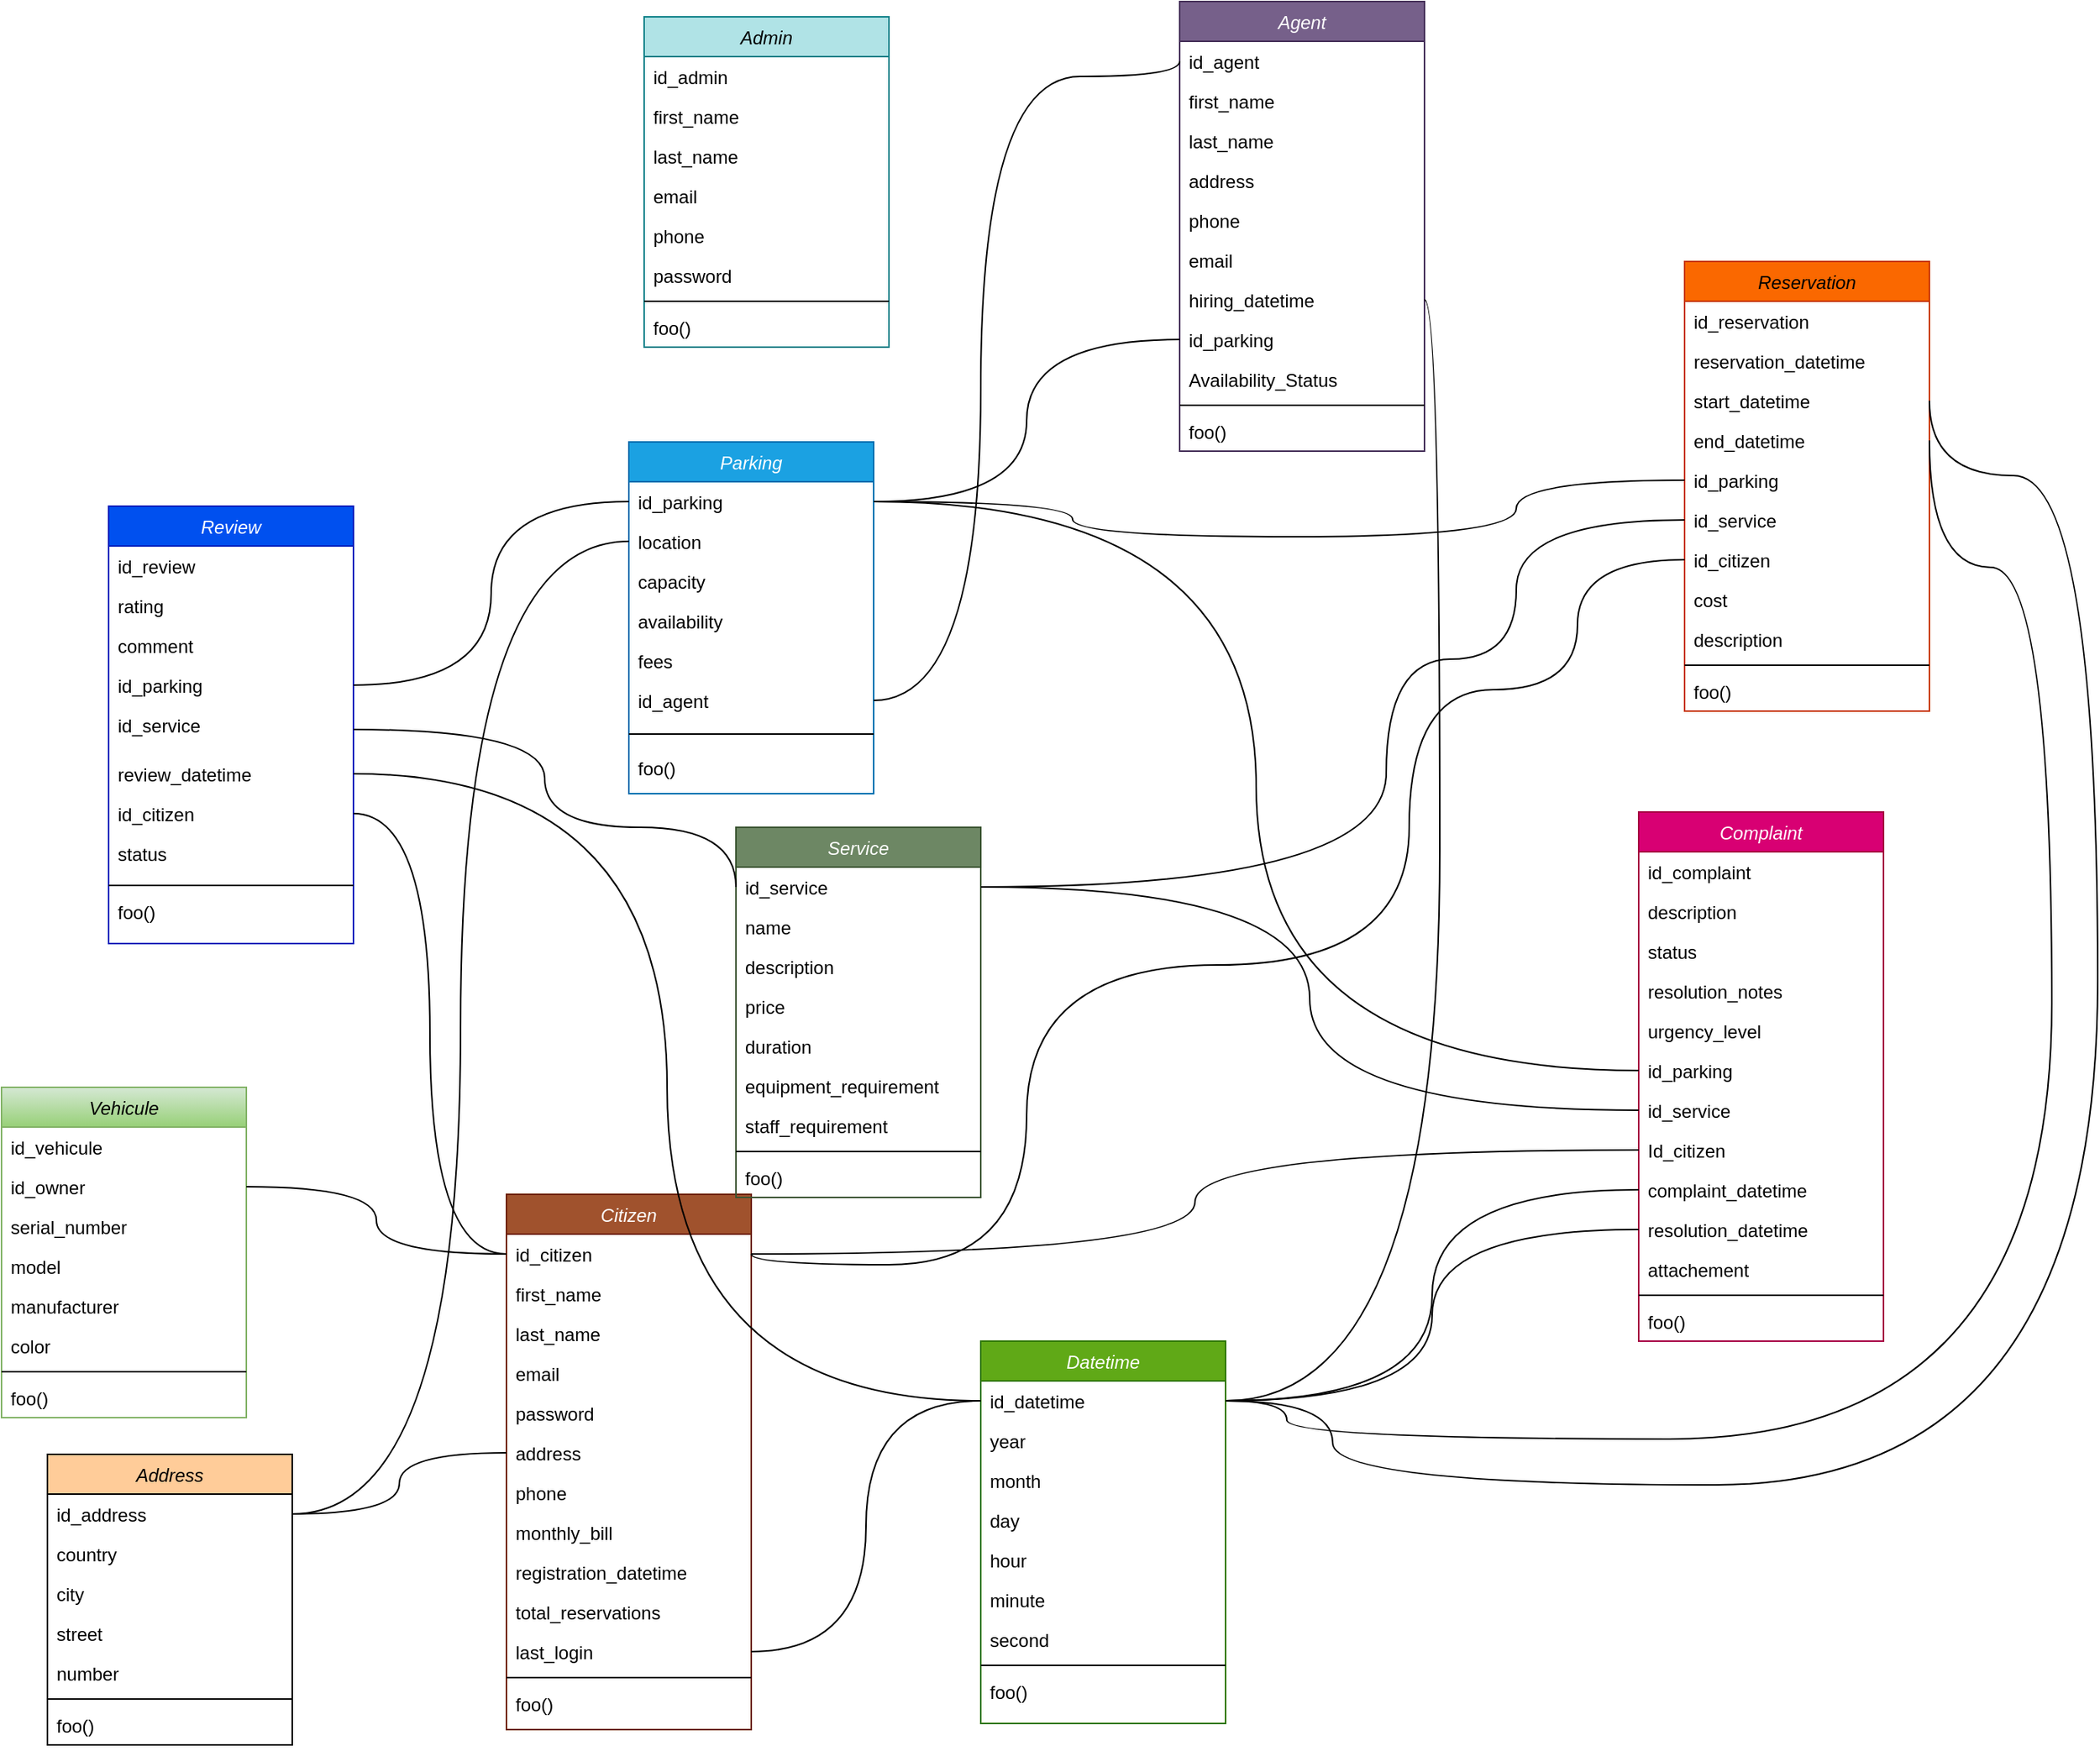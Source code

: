 <mxfile version="24.7.17">
  <diagram id="C5RBs43oDa-KdzZeNtuy" name="Page-1">
    <mxGraphModel dx="2044" dy="2125" grid="1" gridSize="10" guides="1" tooltips="1" connect="1" arrows="1" fold="1" page="1" pageScale="1" pageWidth="1169" pageHeight="1654" math="0" shadow="0">
      <root>
        <mxCell id="WIyWlLk6GJQsqaUBKTNV-0" />
        <mxCell id="WIyWlLk6GJQsqaUBKTNV-1" parent="WIyWlLk6GJQsqaUBKTNV-0" />
        <mxCell id="zkfFHV4jXpPFQw0GAbJ--0" value="Address" style="swimlane;fontStyle=2;align=center;verticalAlign=top;childLayout=stackLayout;horizontal=1;startSize=26;horizontalStack=0;resizeParent=1;resizeLast=0;collapsible=1;marginBottom=0;rounded=0;shadow=0;strokeWidth=1;fillColor=#ffcc99;strokeColor=default;" parent="WIyWlLk6GJQsqaUBKTNV-1" vertex="1">
          <mxGeometry x="-220" y="630" width="160" height="190" as="geometry">
            <mxRectangle x="230" y="140" width="160" height="26" as="alternateBounds" />
          </mxGeometry>
        </mxCell>
        <mxCell id="zkfFHV4jXpPFQw0GAbJ--1" value="id_address" style="text;align=left;verticalAlign=top;spacingLeft=4;spacingRight=4;overflow=hidden;rotatable=0;points=[[0,0.5],[1,0.5]];portConstraint=eastwest;" parent="zkfFHV4jXpPFQw0GAbJ--0" vertex="1">
          <mxGeometry y="26" width="160" height="26" as="geometry" />
        </mxCell>
        <mxCell id="zkfFHV4jXpPFQw0GAbJ--2" value="country" style="text;align=left;verticalAlign=top;spacingLeft=4;spacingRight=4;overflow=hidden;rotatable=0;points=[[0,0.5],[1,0.5]];portConstraint=eastwest;rounded=0;shadow=0;html=0;" parent="zkfFHV4jXpPFQw0GAbJ--0" vertex="1">
          <mxGeometry y="52" width="160" height="26" as="geometry" />
        </mxCell>
        <mxCell id="U60_wA64JXvEOEs5LNQf-66" value="city" style="text;align=left;verticalAlign=top;spacingLeft=4;spacingRight=4;overflow=hidden;rotatable=0;points=[[0,0.5],[1,0.5]];portConstraint=eastwest;rounded=0;shadow=0;html=0;" parent="zkfFHV4jXpPFQw0GAbJ--0" vertex="1">
          <mxGeometry y="78" width="160" height="26" as="geometry" />
        </mxCell>
        <mxCell id="U60_wA64JXvEOEs5LNQf-70" value="street" style="text;align=left;verticalAlign=top;spacingLeft=4;spacingRight=4;overflow=hidden;rotatable=0;points=[[0,0.5],[1,0.5]];portConstraint=eastwest;rounded=0;shadow=0;html=0;" parent="zkfFHV4jXpPFQw0GAbJ--0" vertex="1">
          <mxGeometry y="104" width="160" height="26" as="geometry" />
        </mxCell>
        <mxCell id="U60_wA64JXvEOEs5LNQf-68" value="number" style="text;align=left;verticalAlign=top;spacingLeft=4;spacingRight=4;overflow=hidden;rotatable=0;points=[[0,0.5],[1,0.5]];portConstraint=eastwest;rounded=0;shadow=0;html=0;" parent="zkfFHV4jXpPFQw0GAbJ--0" vertex="1">
          <mxGeometry y="130" width="160" height="26" as="geometry" />
        </mxCell>
        <mxCell id="zkfFHV4jXpPFQw0GAbJ--4" value="" style="line;html=1;strokeWidth=1;align=left;verticalAlign=middle;spacingTop=-1;spacingLeft=3;spacingRight=3;rotatable=0;labelPosition=right;points=[];portConstraint=eastwest;" parent="zkfFHV4jXpPFQw0GAbJ--0" vertex="1">
          <mxGeometry y="156" width="160" height="8" as="geometry" />
        </mxCell>
        <mxCell id="zkfFHV4jXpPFQw0GAbJ--5" value="foo()" style="text;align=left;verticalAlign=top;spacingLeft=4;spacingRight=4;overflow=hidden;rotatable=0;points=[[0,0.5],[1,0.5]];portConstraint=eastwest;" parent="zkfFHV4jXpPFQw0GAbJ--0" vertex="1">
          <mxGeometry y="164" width="160" height="26" as="geometry" />
        </mxCell>
        <mxCell id="U60_wA64JXvEOEs5LNQf-71" value="Review" style="swimlane;fontStyle=2;align=center;verticalAlign=top;childLayout=stackLayout;horizontal=1;startSize=26;horizontalStack=0;resizeParent=1;resizeLast=0;collapsible=1;marginBottom=0;rounded=0;shadow=0;strokeWidth=1;fillColor=#0050ef;strokeColor=#001DBC;fontColor=#ffffff;" parent="WIyWlLk6GJQsqaUBKTNV-1" vertex="1">
          <mxGeometry x="-180" y="10" width="160" height="286" as="geometry">
            <mxRectangle x="230" y="140" width="160" height="26" as="alternateBounds" />
          </mxGeometry>
        </mxCell>
        <mxCell id="U60_wA64JXvEOEs5LNQf-72" value="id_review" style="text;align=left;verticalAlign=top;spacingLeft=4;spacingRight=4;overflow=hidden;rotatable=0;points=[[0,0.5],[1,0.5]];portConstraint=eastwest;" parent="U60_wA64JXvEOEs5LNQf-71" vertex="1">
          <mxGeometry y="26" width="160" height="26" as="geometry" />
        </mxCell>
        <mxCell id="U60_wA64JXvEOEs5LNQf-73" value="rating" style="text;align=left;verticalAlign=top;spacingLeft=4;spacingRight=4;overflow=hidden;rotatable=0;points=[[0,0.5],[1,0.5]];portConstraint=eastwest;rounded=0;shadow=0;html=0;" parent="U60_wA64JXvEOEs5LNQf-71" vertex="1">
          <mxGeometry y="52" width="160" height="26" as="geometry" />
        </mxCell>
        <mxCell id="U60_wA64JXvEOEs5LNQf-74" value="comment" style="text;align=left;verticalAlign=top;spacingLeft=4;spacingRight=4;overflow=hidden;rotatable=0;points=[[0,0.5],[1,0.5]];portConstraint=eastwest;rounded=0;shadow=0;html=0;" parent="U60_wA64JXvEOEs5LNQf-71" vertex="1">
          <mxGeometry y="78" width="160" height="26" as="geometry" />
        </mxCell>
        <mxCell id="U60_wA64JXvEOEs5LNQf-75" value="id_parking" style="text;align=left;verticalAlign=top;spacingLeft=4;spacingRight=4;overflow=hidden;rotatable=0;points=[[0,0.5],[1,0.5]];portConstraint=eastwest;rounded=0;shadow=0;html=0;" parent="U60_wA64JXvEOEs5LNQf-71" vertex="1">
          <mxGeometry y="104" width="160" height="26" as="geometry" />
        </mxCell>
        <mxCell id="U60_wA64JXvEOEs5LNQf-79" value="id_service" style="text;align=left;verticalAlign=top;spacingLeft=4;spacingRight=4;overflow=hidden;rotatable=0;points=[[0,0.5],[1,0.5]];portConstraint=eastwest;rounded=0;shadow=0;html=0;" parent="U60_wA64JXvEOEs5LNQf-71" vertex="1">
          <mxGeometry y="130" width="160" height="32" as="geometry" />
        </mxCell>
        <mxCell id="U60_wA64JXvEOEs5LNQf-77" value="review_datetime" style="text;align=left;verticalAlign=top;spacingLeft=4;spacingRight=4;overflow=hidden;rotatable=0;points=[[0,0.5],[1,0.5]];portConstraint=eastwest;rounded=0;shadow=0;html=0;" parent="U60_wA64JXvEOEs5LNQf-71" vertex="1">
          <mxGeometry y="162" width="160" height="26" as="geometry" />
        </mxCell>
        <mxCell id="U60_wA64JXvEOEs5LNQf-76" value="id_citizen" style="text;align=left;verticalAlign=top;spacingLeft=4;spacingRight=4;overflow=hidden;rotatable=0;points=[[0,0.5],[1,0.5]];portConstraint=eastwest;rounded=0;shadow=0;html=0;" parent="U60_wA64JXvEOEs5LNQf-71" vertex="1">
          <mxGeometry y="188" width="160" height="26" as="geometry" />
        </mxCell>
        <mxCell id="U60_wA64JXvEOEs5LNQf-131" value="status" style="text;align=left;verticalAlign=top;spacingLeft=4;spacingRight=4;overflow=hidden;rotatable=0;points=[[0,0.5],[1,0.5]];portConstraint=eastwest;rounded=0;shadow=0;html=0;" parent="U60_wA64JXvEOEs5LNQf-71" vertex="1">
          <mxGeometry y="214" width="160" height="30" as="geometry" />
        </mxCell>
        <mxCell id="U60_wA64JXvEOEs5LNQf-80" value="" style="line;html=1;strokeWidth=1;align=left;verticalAlign=middle;spacingTop=-1;spacingLeft=3;spacingRight=3;rotatable=0;labelPosition=right;points=[];portConstraint=eastwest;" parent="U60_wA64JXvEOEs5LNQf-71" vertex="1">
          <mxGeometry y="244" width="160" height="8" as="geometry" />
        </mxCell>
        <mxCell id="U60_wA64JXvEOEs5LNQf-81" value="foo()" style="text;align=left;verticalAlign=top;spacingLeft=4;spacingRight=4;overflow=hidden;rotatable=0;points=[[0,0.5],[1,0.5]];portConstraint=eastwest;" parent="U60_wA64JXvEOEs5LNQf-71" vertex="1">
          <mxGeometry y="252" width="160" height="34" as="geometry" />
        </mxCell>
        <mxCell id="U60_wA64JXvEOEs5LNQf-93" value="Complaint" style="swimlane;fontStyle=2;align=center;verticalAlign=top;childLayout=stackLayout;horizontal=1;startSize=26;horizontalStack=0;resizeParent=1;resizeLast=0;collapsible=1;marginBottom=0;rounded=0;shadow=0;strokeWidth=1;fillColor=#d80073;strokeColor=#A50040;fontColor=#ffffff;" parent="WIyWlLk6GJQsqaUBKTNV-1" vertex="1">
          <mxGeometry x="820" y="210" width="160" height="346" as="geometry">
            <mxRectangle x="230" y="140" width="160" height="26" as="alternateBounds" />
          </mxGeometry>
        </mxCell>
        <mxCell id="U60_wA64JXvEOEs5LNQf-94" value="id_complaint" style="text;align=left;verticalAlign=top;spacingLeft=4;spacingRight=4;overflow=hidden;rotatable=0;points=[[0,0.5],[1,0.5]];portConstraint=eastwest;" parent="U60_wA64JXvEOEs5LNQf-93" vertex="1">
          <mxGeometry y="26" width="160" height="26" as="geometry" />
        </mxCell>
        <mxCell id="U60_wA64JXvEOEs5LNQf-95" value="description" style="text;align=left;verticalAlign=top;spacingLeft=4;spacingRight=4;overflow=hidden;rotatable=0;points=[[0,0.5],[1,0.5]];portConstraint=eastwest;rounded=0;shadow=0;html=0;" parent="U60_wA64JXvEOEs5LNQf-93" vertex="1">
          <mxGeometry y="52" width="160" height="26" as="geometry" />
        </mxCell>
        <mxCell id="U60_wA64JXvEOEs5LNQf-97" value="status" style="text;align=left;verticalAlign=top;spacingLeft=4;spacingRight=4;overflow=hidden;rotatable=0;points=[[0,0.5],[1,0.5]];portConstraint=eastwest;rounded=0;shadow=0;html=0;" parent="U60_wA64JXvEOEs5LNQf-93" vertex="1">
          <mxGeometry y="78" width="160" height="26" as="geometry" />
        </mxCell>
        <mxCell id="U60_wA64JXvEOEs5LNQf-99" value="resolution_notes" style="text;align=left;verticalAlign=top;spacingLeft=4;spacingRight=4;overflow=hidden;rotatable=0;points=[[0,0.5],[1,0.5]];portConstraint=eastwest;rounded=0;shadow=0;html=0;" parent="U60_wA64JXvEOEs5LNQf-93" vertex="1">
          <mxGeometry y="104" width="160" height="26" as="geometry" />
        </mxCell>
        <mxCell id="U60_wA64JXvEOEs5LNQf-100" value="urgency_level" style="text;align=left;verticalAlign=top;spacingLeft=4;spacingRight=4;overflow=hidden;rotatable=0;points=[[0,0.5],[1,0.5]];portConstraint=eastwest;rounded=0;shadow=0;html=0;" parent="U60_wA64JXvEOEs5LNQf-93" vertex="1">
          <mxGeometry y="130" width="160" height="26" as="geometry" />
        </mxCell>
        <mxCell id="U60_wA64JXvEOEs5LNQf-130" value="id_parking" style="text;align=left;verticalAlign=top;spacingLeft=4;spacingRight=4;overflow=hidden;rotatable=0;points=[[0,0.5],[1,0.5]];portConstraint=eastwest;rounded=0;shadow=0;html=0;" parent="U60_wA64JXvEOEs5LNQf-93" vertex="1">
          <mxGeometry y="156" width="160" height="26" as="geometry" />
        </mxCell>
        <mxCell id="U60_wA64JXvEOEs5LNQf-128" value="id_service" style="text;align=left;verticalAlign=top;spacingLeft=4;spacingRight=4;overflow=hidden;rotatable=0;points=[[0,0.5],[1,0.5]];portConstraint=eastwest;rounded=0;shadow=0;html=0;" parent="U60_wA64JXvEOEs5LNQf-93" vertex="1">
          <mxGeometry y="182" width="160" height="26" as="geometry" />
        </mxCell>
        <mxCell id="U60_wA64JXvEOEs5LNQf-101" value="Id_citizen" style="text;align=left;verticalAlign=top;spacingLeft=4;spacingRight=4;overflow=hidden;rotatable=0;points=[[0,0.5],[1,0.5]];portConstraint=eastwest;rounded=0;shadow=0;html=0;" parent="U60_wA64JXvEOEs5LNQf-93" vertex="1">
          <mxGeometry y="208" width="160" height="26" as="geometry" />
        </mxCell>
        <mxCell id="U60_wA64JXvEOEs5LNQf-96" value="complaint_datetime" style="text;align=left;verticalAlign=top;spacingLeft=4;spacingRight=4;overflow=hidden;rotatable=0;points=[[0,0.5],[1,0.5]];portConstraint=eastwest;rounded=0;shadow=0;html=0;" parent="U60_wA64JXvEOEs5LNQf-93" vertex="1">
          <mxGeometry y="234" width="160" height="26" as="geometry" />
        </mxCell>
        <mxCell id="U60_wA64JXvEOEs5LNQf-98" value="resolution_datetime" style="text;align=left;verticalAlign=top;spacingLeft=4;spacingRight=4;overflow=hidden;rotatable=0;points=[[0,0.5],[1,0.5]];portConstraint=eastwest;rounded=0;shadow=0;html=0;" parent="U60_wA64JXvEOEs5LNQf-93" vertex="1">
          <mxGeometry y="260" width="160" height="26" as="geometry" />
        </mxCell>
        <mxCell id="U60_wA64JXvEOEs5LNQf-129" value="attachement" style="text;align=left;verticalAlign=top;spacingLeft=4;spacingRight=4;overflow=hidden;rotatable=0;points=[[0,0.5],[1,0.5]];portConstraint=eastwest;rounded=0;shadow=0;html=0;" parent="U60_wA64JXvEOEs5LNQf-93" vertex="1">
          <mxGeometry y="286" width="160" height="26" as="geometry" />
        </mxCell>
        <mxCell id="U60_wA64JXvEOEs5LNQf-102" value="" style="line;html=1;strokeWidth=1;align=left;verticalAlign=middle;spacingTop=-1;spacingLeft=3;spacingRight=3;rotatable=0;labelPosition=right;points=[];portConstraint=eastwest;" parent="U60_wA64JXvEOEs5LNQf-93" vertex="1">
          <mxGeometry y="312" width="160" height="8" as="geometry" />
        </mxCell>
        <mxCell id="U60_wA64JXvEOEs5LNQf-103" value="foo()" style="text;align=left;verticalAlign=top;spacingLeft=4;spacingRight=4;overflow=hidden;rotatable=0;points=[[0,0.5],[1,0.5]];portConstraint=eastwest;" parent="U60_wA64JXvEOEs5LNQf-93" vertex="1">
          <mxGeometry y="320" width="160" height="26" as="geometry" />
        </mxCell>
        <mxCell id="U60_wA64JXvEOEs5LNQf-104" value="Datetime" style="swimlane;fontStyle=2;align=center;verticalAlign=top;childLayout=stackLayout;horizontal=1;startSize=26;horizontalStack=0;resizeParent=1;resizeLast=0;collapsible=1;marginBottom=0;rounded=0;shadow=0;strokeWidth=1;fillColor=#60a917;strokeColor=#2D7600;fontColor=#ffffff;" parent="WIyWlLk6GJQsqaUBKTNV-1" vertex="1">
          <mxGeometry x="390" y="556" width="160" height="250" as="geometry">
            <mxRectangle x="230" y="140" width="160" height="26" as="alternateBounds" />
          </mxGeometry>
        </mxCell>
        <mxCell id="U60_wA64JXvEOEs5LNQf-105" value="id_datetime" style="text;align=left;verticalAlign=top;spacingLeft=4;spacingRight=4;overflow=hidden;rotatable=0;points=[[0,0.5],[1,0.5]];portConstraint=eastwest;" parent="U60_wA64JXvEOEs5LNQf-104" vertex="1">
          <mxGeometry y="26" width="160" height="26" as="geometry" />
        </mxCell>
        <mxCell id="U60_wA64JXvEOEs5LNQf-106" value="year" style="text;align=left;verticalAlign=top;spacingLeft=4;spacingRight=4;overflow=hidden;rotatable=0;points=[[0,0.5],[1,0.5]];portConstraint=eastwest;rounded=0;shadow=0;html=0;" parent="U60_wA64JXvEOEs5LNQf-104" vertex="1">
          <mxGeometry y="52" width="160" height="26" as="geometry" />
        </mxCell>
        <mxCell id="U60_wA64JXvEOEs5LNQf-107" value="month" style="text;align=left;verticalAlign=top;spacingLeft=4;spacingRight=4;overflow=hidden;rotatable=0;points=[[0,0.5],[1,0.5]];portConstraint=eastwest;rounded=0;shadow=0;html=0;" parent="U60_wA64JXvEOEs5LNQf-104" vertex="1">
          <mxGeometry y="78" width="160" height="26" as="geometry" />
        </mxCell>
        <mxCell id="U60_wA64JXvEOEs5LNQf-108" value="day" style="text;align=left;verticalAlign=top;spacingLeft=4;spacingRight=4;overflow=hidden;rotatable=0;points=[[0,0.5],[1,0.5]];portConstraint=eastwest;rounded=0;shadow=0;html=0;" parent="U60_wA64JXvEOEs5LNQf-104" vertex="1">
          <mxGeometry y="104" width="160" height="26" as="geometry" />
        </mxCell>
        <mxCell id="U60_wA64JXvEOEs5LNQf-109" value="hour" style="text;align=left;verticalAlign=top;spacingLeft=4;spacingRight=4;overflow=hidden;rotatable=0;points=[[0,0.5],[1,0.5]];portConstraint=eastwest;rounded=0;shadow=0;html=0;" parent="U60_wA64JXvEOEs5LNQf-104" vertex="1">
          <mxGeometry y="130" width="160" height="26" as="geometry" />
        </mxCell>
        <mxCell id="U60_wA64JXvEOEs5LNQf-110" value="minute" style="text;align=left;verticalAlign=top;spacingLeft=4;spacingRight=4;overflow=hidden;rotatable=0;points=[[0,0.5],[1,0.5]];portConstraint=eastwest;rounded=0;shadow=0;html=0;" parent="U60_wA64JXvEOEs5LNQf-104" vertex="1">
          <mxGeometry y="156" width="160" height="26" as="geometry" />
        </mxCell>
        <mxCell id="U60_wA64JXvEOEs5LNQf-111" value="second" style="text;align=left;verticalAlign=top;spacingLeft=4;spacingRight=4;overflow=hidden;rotatable=0;points=[[0,0.5],[1,0.5]];portConstraint=eastwest;rounded=0;shadow=0;html=0;" parent="U60_wA64JXvEOEs5LNQf-104" vertex="1">
          <mxGeometry y="182" width="160" height="26" as="geometry" />
        </mxCell>
        <mxCell id="U60_wA64JXvEOEs5LNQf-113" value="" style="line;html=1;strokeWidth=1;align=left;verticalAlign=middle;spacingTop=-1;spacingLeft=3;spacingRight=3;rotatable=0;labelPosition=right;points=[];portConstraint=eastwest;" parent="U60_wA64JXvEOEs5LNQf-104" vertex="1">
          <mxGeometry y="208" width="160" height="8" as="geometry" />
        </mxCell>
        <mxCell id="U60_wA64JXvEOEs5LNQf-114" value="foo()" style="text;align=left;verticalAlign=top;spacingLeft=4;spacingRight=4;overflow=hidden;rotatable=0;points=[[0,0.5],[1,0.5]];portConstraint=eastwest;" parent="U60_wA64JXvEOEs5LNQf-104" vertex="1">
          <mxGeometry y="216" width="160" height="26" as="geometry" />
        </mxCell>
        <mxCell id="U60_wA64JXvEOEs5LNQf-115" value="Vehicule" style="swimlane;fontStyle=2;align=center;verticalAlign=top;childLayout=stackLayout;horizontal=1;startSize=26;horizontalStack=0;resizeParent=1;resizeLast=0;collapsible=1;marginBottom=0;rounded=0;shadow=0;strokeWidth=1;fillColor=#d5e8d4;strokeColor=#82b366;gradientColor=#97d077;" parent="WIyWlLk6GJQsqaUBKTNV-1" vertex="1">
          <mxGeometry x="-250" y="390" width="160" height="216" as="geometry">
            <mxRectangle x="230" y="140" width="160" height="26" as="alternateBounds" />
          </mxGeometry>
        </mxCell>
        <mxCell id="U60_wA64JXvEOEs5LNQf-116" value="id_vehicule" style="text;align=left;verticalAlign=top;spacingLeft=4;spacingRight=4;overflow=hidden;rotatable=0;points=[[0,0.5],[1,0.5]];portConstraint=eastwest;" parent="U60_wA64JXvEOEs5LNQf-115" vertex="1">
          <mxGeometry y="26" width="160" height="26" as="geometry" />
        </mxCell>
        <mxCell id="U60_wA64JXvEOEs5LNQf-137" value="id_owner" style="text;align=left;verticalAlign=top;spacingLeft=4;spacingRight=4;overflow=hidden;rotatable=0;points=[[0,0.5],[1,0.5]];portConstraint=eastwest;rounded=0;shadow=0;html=0;" parent="U60_wA64JXvEOEs5LNQf-115" vertex="1">
          <mxGeometry y="52" width="160" height="26" as="geometry" />
        </mxCell>
        <mxCell id="U60_wA64JXvEOEs5LNQf-141" value="serial_number" style="text;align=left;verticalAlign=top;spacingLeft=4;spacingRight=4;overflow=hidden;rotatable=0;points=[[0,0.5],[1,0.5]];portConstraint=eastwest;rounded=0;shadow=0;html=0;" parent="U60_wA64JXvEOEs5LNQf-115" vertex="1">
          <mxGeometry y="78" width="160" height="26" as="geometry" />
        </mxCell>
        <mxCell id="U60_wA64JXvEOEs5LNQf-139" value="model" style="text;align=left;verticalAlign=top;spacingLeft=4;spacingRight=4;overflow=hidden;rotatable=0;points=[[0,0.5],[1,0.5]];portConstraint=eastwest;rounded=0;shadow=0;html=0;" parent="U60_wA64JXvEOEs5LNQf-115" vertex="1">
          <mxGeometry y="104" width="160" height="26" as="geometry" />
        </mxCell>
        <mxCell id="U60_wA64JXvEOEs5LNQf-140" value="manufacturer" style="text;align=left;verticalAlign=top;spacingLeft=4;spacingRight=4;overflow=hidden;rotatable=0;points=[[0,0.5],[1,0.5]];portConstraint=eastwest;rounded=0;shadow=0;html=0;" parent="U60_wA64JXvEOEs5LNQf-115" vertex="1">
          <mxGeometry y="130" width="160" height="26" as="geometry" />
        </mxCell>
        <mxCell id="U60_wA64JXvEOEs5LNQf-138" value="color" style="text;align=left;verticalAlign=top;spacingLeft=4;spacingRight=4;overflow=hidden;rotatable=0;points=[[0,0.5],[1,0.5]];portConstraint=eastwest;rounded=0;shadow=0;html=0;" parent="U60_wA64JXvEOEs5LNQf-115" vertex="1">
          <mxGeometry y="156" width="160" height="26" as="geometry" />
        </mxCell>
        <mxCell id="U60_wA64JXvEOEs5LNQf-124" value="" style="line;html=1;strokeWidth=1;align=left;verticalAlign=middle;spacingTop=-1;spacingLeft=3;spacingRight=3;rotatable=0;labelPosition=right;points=[];portConstraint=eastwest;" parent="U60_wA64JXvEOEs5LNQf-115" vertex="1">
          <mxGeometry y="182" width="160" height="8" as="geometry" />
        </mxCell>
        <mxCell id="U60_wA64JXvEOEs5LNQf-125" value="foo()" style="text;align=left;verticalAlign=top;spacingLeft=4;spacingRight=4;overflow=hidden;rotatable=0;points=[[0,0.5],[1,0.5]];portConstraint=eastwest;" parent="U60_wA64JXvEOEs5LNQf-115" vertex="1">
          <mxGeometry y="190" width="160" height="26" as="geometry" />
        </mxCell>
        <mxCell id="U60_wA64JXvEOEs5LNQf-82" value="Citizen" style="swimlane;fontStyle=2;align=center;verticalAlign=top;childLayout=stackLayout;horizontal=1;startSize=26;horizontalStack=0;resizeParent=1;resizeLast=0;collapsible=1;marginBottom=0;rounded=0;shadow=0;strokeWidth=1;fillColor=#a0522d;fontColor=#ffffff;strokeColor=#6D1F00;" parent="WIyWlLk6GJQsqaUBKTNV-1" vertex="1">
          <mxGeometry x="80" y="460" width="160" height="350" as="geometry">
            <mxRectangle x="230" y="140" width="160" height="26" as="alternateBounds" />
          </mxGeometry>
        </mxCell>
        <mxCell id="U60_wA64JXvEOEs5LNQf-83" value="id_citizen" style="text;align=left;verticalAlign=top;spacingLeft=4;spacingRight=4;overflow=hidden;rotatable=0;points=[[0,0.5],[1,0.5]];portConstraint=eastwest;" parent="U60_wA64JXvEOEs5LNQf-82" vertex="1">
          <mxGeometry y="26" width="160" height="26" as="geometry" />
        </mxCell>
        <mxCell id="U60_wA64JXvEOEs5LNQf-84" value="first_name" style="text;align=left;verticalAlign=top;spacingLeft=4;spacingRight=4;overflow=hidden;rotatable=0;points=[[0,0.5],[1,0.5]];portConstraint=eastwest;rounded=0;shadow=0;html=0;" parent="U60_wA64JXvEOEs5LNQf-82" vertex="1">
          <mxGeometry y="52" width="160" height="26" as="geometry" />
        </mxCell>
        <mxCell id="U60_wA64JXvEOEs5LNQf-85" value="last_name" style="text;align=left;verticalAlign=top;spacingLeft=4;spacingRight=4;overflow=hidden;rotatable=0;points=[[0,0.5],[1,0.5]];portConstraint=eastwest;rounded=0;shadow=0;html=0;" parent="U60_wA64JXvEOEs5LNQf-82" vertex="1">
          <mxGeometry y="78" width="160" height="26" as="geometry" />
        </mxCell>
        <mxCell id="U60_wA64JXvEOEs5LNQf-86" value="email" style="text;align=left;verticalAlign=top;spacingLeft=4;spacingRight=4;overflow=hidden;rotatable=0;points=[[0,0.5],[1,0.5]];portConstraint=eastwest;rounded=0;shadow=0;html=0;" parent="U60_wA64JXvEOEs5LNQf-82" vertex="1">
          <mxGeometry y="104" width="160" height="26" as="geometry" />
        </mxCell>
        <mxCell id="U60_wA64JXvEOEs5LNQf-87" value="password" style="text;align=left;verticalAlign=top;spacingLeft=4;spacingRight=4;overflow=hidden;rotatable=0;points=[[0,0.5],[1,0.5]];portConstraint=eastwest;rounded=0;shadow=0;html=0;" parent="U60_wA64JXvEOEs5LNQf-82" vertex="1">
          <mxGeometry y="130" width="160" height="26" as="geometry" />
        </mxCell>
        <mxCell id="U60_wA64JXvEOEs5LNQf-88" value="address" style="text;align=left;verticalAlign=top;spacingLeft=4;spacingRight=4;overflow=hidden;rotatable=0;points=[[0,0.5],[1,0.5]];portConstraint=eastwest;rounded=0;shadow=0;html=0;" parent="U60_wA64JXvEOEs5LNQf-82" vertex="1">
          <mxGeometry y="156" width="160" height="26" as="geometry" />
        </mxCell>
        <mxCell id="U60_wA64JXvEOEs5LNQf-89" value="phone" style="text;align=left;verticalAlign=top;spacingLeft=4;spacingRight=4;overflow=hidden;rotatable=0;points=[[0,0.5],[1,0.5]];portConstraint=eastwest;rounded=0;shadow=0;html=0;" parent="U60_wA64JXvEOEs5LNQf-82" vertex="1">
          <mxGeometry y="182" width="160" height="26" as="geometry" />
        </mxCell>
        <mxCell id="U60_wA64JXvEOEs5LNQf-90" value="monthly_bill" style="text;align=left;verticalAlign=top;spacingLeft=4;spacingRight=4;overflow=hidden;rotatable=0;points=[[0,0.5],[1,0.5]];portConstraint=eastwest;rounded=0;shadow=0;html=0;" parent="U60_wA64JXvEOEs5LNQf-82" vertex="1">
          <mxGeometry y="208" width="160" height="26" as="geometry" />
        </mxCell>
        <mxCell id="U60_wA64JXvEOEs5LNQf-133" value="registration_datetime" style="text;align=left;verticalAlign=top;spacingLeft=4;spacingRight=4;overflow=hidden;rotatable=0;points=[[0,0.5],[1,0.5]];portConstraint=eastwest;rounded=0;shadow=0;html=0;" parent="U60_wA64JXvEOEs5LNQf-82" vertex="1">
          <mxGeometry y="234" width="160" height="26" as="geometry" />
        </mxCell>
        <mxCell id="U60_wA64JXvEOEs5LNQf-132" value="total_reservations" style="text;align=left;verticalAlign=top;spacingLeft=4;spacingRight=4;overflow=hidden;rotatable=0;points=[[0,0.5],[1,0.5]];portConstraint=eastwest;rounded=0;shadow=0;html=0;" parent="U60_wA64JXvEOEs5LNQf-82" vertex="1">
          <mxGeometry y="260" width="160" height="26" as="geometry" />
        </mxCell>
        <mxCell id="U60_wA64JXvEOEs5LNQf-134" value="last_login" style="text;align=left;verticalAlign=top;spacingLeft=4;spacingRight=4;overflow=hidden;rotatable=0;points=[[0,0.5],[1,0.5]];portConstraint=eastwest;rounded=0;shadow=0;html=0;" parent="U60_wA64JXvEOEs5LNQf-82" vertex="1">
          <mxGeometry y="286" width="160" height="26" as="geometry" />
        </mxCell>
        <mxCell id="U60_wA64JXvEOEs5LNQf-91" value="" style="line;html=1;strokeWidth=1;align=left;verticalAlign=middle;spacingTop=-1;spacingLeft=3;spacingRight=3;rotatable=0;labelPosition=right;points=[];portConstraint=eastwest;" parent="U60_wA64JXvEOEs5LNQf-82" vertex="1">
          <mxGeometry y="312" width="160" height="8" as="geometry" />
        </mxCell>
        <mxCell id="U60_wA64JXvEOEs5LNQf-92" value="foo()" style="text;align=left;verticalAlign=top;spacingLeft=4;spacingRight=4;overflow=hidden;rotatable=0;points=[[0,0.5],[1,0.5]];portConstraint=eastwest;" parent="U60_wA64JXvEOEs5LNQf-82" vertex="1">
          <mxGeometry y="320" width="160" height="26" as="geometry" />
        </mxCell>
        <mxCell id="U60_wA64JXvEOEs5LNQf-143" value="Agent" style="swimlane;fontStyle=2;align=center;verticalAlign=top;childLayout=stackLayout;horizontal=1;startSize=26;horizontalStack=0;resizeParent=1;resizeLast=0;collapsible=1;marginBottom=0;rounded=0;shadow=0;strokeWidth=1;fillColor=#76608a;strokeColor=#432D57;fontColor=#ffffff;" parent="WIyWlLk6GJQsqaUBKTNV-1" vertex="1">
          <mxGeometry x="520" y="-320" width="160" height="294" as="geometry">
            <mxRectangle x="230" y="140" width="160" height="26" as="alternateBounds" />
          </mxGeometry>
        </mxCell>
        <mxCell id="5CLV5vCssQ05Yzs88Udn-1" value="id_agent" style="text;align=left;verticalAlign=top;spacingLeft=4;spacingRight=4;overflow=hidden;rotatable=0;points=[[0,0.5],[1,0.5]];portConstraint=eastwest;" parent="U60_wA64JXvEOEs5LNQf-143" vertex="1">
          <mxGeometry y="26" width="160" height="26" as="geometry" />
        </mxCell>
        <mxCell id="U60_wA64JXvEOEs5LNQf-144" value="first_name" style="text;align=left;verticalAlign=top;spacingLeft=4;spacingRight=4;overflow=hidden;rotatable=0;points=[[0,0.5],[1,0.5]];portConstraint=eastwest;" parent="U60_wA64JXvEOEs5LNQf-143" vertex="1">
          <mxGeometry y="52" width="160" height="26" as="geometry" />
        </mxCell>
        <mxCell id="5CLV5vCssQ05Yzs88Udn-2" value="last_name" style="text;align=left;verticalAlign=top;spacingLeft=4;spacingRight=4;overflow=hidden;rotatable=0;points=[[0,0.5],[1,0.5]];portConstraint=eastwest;" parent="U60_wA64JXvEOEs5LNQf-143" vertex="1">
          <mxGeometry y="78" width="160" height="26" as="geometry" />
        </mxCell>
        <mxCell id="5CLV5vCssQ05Yzs88Udn-3" value="address" style="text;align=left;verticalAlign=top;spacingLeft=4;spacingRight=4;overflow=hidden;rotatable=0;points=[[0,0.5],[1,0.5]];portConstraint=eastwest;" parent="U60_wA64JXvEOEs5LNQf-143" vertex="1">
          <mxGeometry y="104" width="160" height="26" as="geometry" />
        </mxCell>
        <mxCell id="5CLV5vCssQ05Yzs88Udn-4" value="phone" style="text;align=left;verticalAlign=top;spacingLeft=4;spacingRight=4;overflow=hidden;rotatable=0;points=[[0,0.5],[1,0.5]];portConstraint=eastwest;" parent="U60_wA64JXvEOEs5LNQf-143" vertex="1">
          <mxGeometry y="130" width="160" height="26" as="geometry" />
        </mxCell>
        <mxCell id="5CLV5vCssQ05Yzs88Udn-6" value="email" style="text;align=left;verticalAlign=top;spacingLeft=4;spacingRight=4;overflow=hidden;rotatable=0;points=[[0,0.5],[1,0.5]];portConstraint=eastwest;" parent="U60_wA64JXvEOEs5LNQf-143" vertex="1">
          <mxGeometry y="156" width="160" height="26" as="geometry" />
        </mxCell>
        <mxCell id="5CLV5vCssQ05Yzs88Udn-5" value="hiring_datetime" style="text;align=left;verticalAlign=top;spacingLeft=4;spacingRight=4;overflow=hidden;rotatable=0;points=[[0,0.5],[1,0.5]];portConstraint=eastwest;" parent="U60_wA64JXvEOEs5LNQf-143" vertex="1">
          <mxGeometry y="182" width="160" height="26" as="geometry" />
        </mxCell>
        <mxCell id="5CLV5vCssQ05Yzs88Udn-13" value="id_parking" style="text;align=left;verticalAlign=top;spacingLeft=4;spacingRight=4;overflow=hidden;rotatable=0;points=[[0,0.5],[1,0.5]];portConstraint=eastwest;" parent="U60_wA64JXvEOEs5LNQf-143" vertex="1">
          <mxGeometry y="208" width="160" height="26" as="geometry" />
        </mxCell>
        <mxCell id="LJ-kvcrV31E6Y4mmbOSz-0" value="Availability_Status" style="text;align=left;verticalAlign=top;spacingLeft=4;spacingRight=4;overflow=hidden;rotatable=0;points=[[0,0.5],[1,0.5]];portConstraint=eastwest;" vertex="1" parent="U60_wA64JXvEOEs5LNQf-143">
          <mxGeometry y="234" width="160" height="26" as="geometry" />
        </mxCell>
        <mxCell id="U60_wA64JXvEOEs5LNQf-149" value="" style="line;html=1;strokeWidth=1;align=left;verticalAlign=middle;spacingTop=-1;spacingLeft=3;spacingRight=3;rotatable=0;labelPosition=right;points=[];portConstraint=eastwest;" parent="U60_wA64JXvEOEs5LNQf-143" vertex="1">
          <mxGeometry y="260" width="160" height="8" as="geometry" />
        </mxCell>
        <mxCell id="U60_wA64JXvEOEs5LNQf-150" value="foo()" style="text;align=left;verticalAlign=top;spacingLeft=4;spacingRight=4;overflow=hidden;rotatable=0;points=[[0,0.5],[1,0.5]];portConstraint=eastwest;" parent="U60_wA64JXvEOEs5LNQf-143" vertex="1">
          <mxGeometry y="268" width="160" height="26" as="geometry" />
        </mxCell>
        <mxCell id="U60_wA64JXvEOEs5LNQf-151" value="Admin" style="swimlane;fontStyle=2;align=center;verticalAlign=top;childLayout=stackLayout;horizontal=1;startSize=26;horizontalStack=0;resizeParent=1;resizeLast=0;collapsible=1;marginBottom=0;rounded=0;shadow=0;strokeWidth=1;fillColor=#b0e3e6;strokeColor=#0e8088;" parent="WIyWlLk6GJQsqaUBKTNV-1" vertex="1">
          <mxGeometry x="170" y="-310" width="160" height="216" as="geometry">
            <mxRectangle x="230" y="140" width="160" height="26" as="alternateBounds" />
          </mxGeometry>
        </mxCell>
        <mxCell id="U60_wA64JXvEOEs5LNQf-152" value="id_admin" style="text;align=left;verticalAlign=top;spacingLeft=4;spacingRight=4;overflow=hidden;rotatable=0;points=[[0,0.5],[1,0.5]];portConstraint=eastwest;" parent="U60_wA64JXvEOEs5LNQf-151" vertex="1">
          <mxGeometry y="26" width="160" height="26" as="geometry" />
        </mxCell>
        <mxCell id="U60_wA64JXvEOEs5LNQf-153" value="first_name" style="text;align=left;verticalAlign=top;spacingLeft=4;spacingRight=4;overflow=hidden;rotatable=0;points=[[0,0.5],[1,0.5]];portConstraint=eastwest;rounded=0;shadow=0;html=0;" parent="U60_wA64JXvEOEs5LNQf-151" vertex="1">
          <mxGeometry y="52" width="160" height="26" as="geometry" />
        </mxCell>
        <mxCell id="U60_wA64JXvEOEs5LNQf-154" value="last_name" style="text;align=left;verticalAlign=top;spacingLeft=4;spacingRight=4;overflow=hidden;rotatable=0;points=[[0,0.5],[1,0.5]];portConstraint=eastwest;rounded=0;shadow=0;html=0;" parent="U60_wA64JXvEOEs5LNQf-151" vertex="1">
          <mxGeometry y="78" width="160" height="26" as="geometry" />
        </mxCell>
        <mxCell id="U60_wA64JXvEOEs5LNQf-155" value="email" style="text;align=left;verticalAlign=top;spacingLeft=4;spacingRight=4;overflow=hidden;rotatable=0;points=[[0,0.5],[1,0.5]];portConstraint=eastwest;rounded=0;shadow=0;html=0;" parent="U60_wA64JXvEOEs5LNQf-151" vertex="1">
          <mxGeometry y="104" width="160" height="26" as="geometry" />
        </mxCell>
        <mxCell id="U60_wA64JXvEOEs5LNQf-159" value="phone" style="text;align=left;verticalAlign=top;spacingLeft=4;spacingRight=4;overflow=hidden;rotatable=0;points=[[0,0.5],[1,0.5]];portConstraint=eastwest;rounded=0;shadow=0;html=0;" parent="U60_wA64JXvEOEs5LNQf-151" vertex="1">
          <mxGeometry y="130" width="160" height="26" as="geometry" />
        </mxCell>
        <mxCell id="U60_wA64JXvEOEs5LNQf-156" value="password" style="text;align=left;verticalAlign=top;spacingLeft=4;spacingRight=4;overflow=hidden;rotatable=0;points=[[0,0.5],[1,0.5]];portConstraint=eastwest;rounded=0;shadow=0;html=0;" parent="U60_wA64JXvEOEs5LNQf-151" vertex="1">
          <mxGeometry y="156" width="160" height="26" as="geometry" />
        </mxCell>
        <mxCell id="U60_wA64JXvEOEs5LNQf-157" value="" style="line;html=1;strokeWidth=1;align=left;verticalAlign=middle;spacingTop=-1;spacingLeft=3;spacingRight=3;rotatable=0;labelPosition=right;points=[];portConstraint=eastwest;" parent="U60_wA64JXvEOEs5LNQf-151" vertex="1">
          <mxGeometry y="182" width="160" height="8" as="geometry" />
        </mxCell>
        <mxCell id="U60_wA64JXvEOEs5LNQf-158" value="foo()" style="text;align=left;verticalAlign=top;spacingLeft=4;spacingRight=4;overflow=hidden;rotatable=0;points=[[0,0.5],[1,0.5]];portConstraint=eastwest;" parent="U60_wA64JXvEOEs5LNQf-151" vertex="1">
          <mxGeometry y="190" width="160" height="26" as="geometry" />
        </mxCell>
        <mxCell id="U60_wA64JXvEOEs5LNQf-160" value="Service" style="swimlane;fontStyle=2;align=center;verticalAlign=top;childLayout=stackLayout;horizontal=1;startSize=26;horizontalStack=0;resizeParent=1;resizeLast=0;collapsible=1;marginBottom=0;rounded=0;shadow=0;strokeWidth=1;fillColor=#6d8764;fontColor=#ffffff;strokeColor=#3A5431;" parent="WIyWlLk6GJQsqaUBKTNV-1" vertex="1">
          <mxGeometry x="230" y="220" width="160" height="242" as="geometry">
            <mxRectangle x="230" y="140" width="160" height="26" as="alternateBounds" />
          </mxGeometry>
        </mxCell>
        <mxCell id="U60_wA64JXvEOEs5LNQf-161" value="id_service" style="text;align=left;verticalAlign=top;spacingLeft=4;spacingRight=4;overflow=hidden;rotatable=0;points=[[0,0.5],[1,0.5]];portConstraint=eastwest;" parent="U60_wA64JXvEOEs5LNQf-160" vertex="1">
          <mxGeometry y="26" width="160" height="26" as="geometry" />
        </mxCell>
        <mxCell id="U60_wA64JXvEOEs5LNQf-164" value="name" style="text;align=left;verticalAlign=top;spacingLeft=4;spacingRight=4;overflow=hidden;rotatable=0;points=[[0,0.5],[1,0.5]];portConstraint=eastwest;" parent="U60_wA64JXvEOEs5LNQf-160" vertex="1">
          <mxGeometry y="52" width="160" height="26" as="geometry" />
        </mxCell>
        <mxCell id="U60_wA64JXvEOEs5LNQf-166" value="description" style="text;align=left;verticalAlign=top;spacingLeft=4;spacingRight=4;overflow=hidden;rotatable=0;points=[[0,0.5],[1,0.5]];portConstraint=eastwest;" parent="U60_wA64JXvEOEs5LNQf-160" vertex="1">
          <mxGeometry y="78" width="160" height="26" as="geometry" />
        </mxCell>
        <mxCell id="U60_wA64JXvEOEs5LNQf-168" value="price" style="text;align=left;verticalAlign=top;spacingLeft=4;spacingRight=4;overflow=hidden;rotatable=0;points=[[0,0.5],[1,0.5]];portConstraint=eastwest;" parent="U60_wA64JXvEOEs5LNQf-160" vertex="1">
          <mxGeometry y="104" width="160" height="26" as="geometry" />
        </mxCell>
        <mxCell id="U60_wA64JXvEOEs5LNQf-167" value="duration" style="text;align=left;verticalAlign=top;spacingLeft=4;spacingRight=4;overflow=hidden;rotatable=0;points=[[0,0.5],[1,0.5]];portConstraint=eastwest;" parent="U60_wA64JXvEOEs5LNQf-160" vertex="1">
          <mxGeometry y="130" width="160" height="26" as="geometry" />
        </mxCell>
        <mxCell id="JWqkNgiW_aOizYE56XN7-1" value="equipment_requirement" style="text;align=left;verticalAlign=top;spacingLeft=4;spacingRight=4;overflow=hidden;rotatable=0;points=[[0,0.5],[1,0.5]];portConstraint=eastwest;" vertex="1" parent="U60_wA64JXvEOEs5LNQf-160">
          <mxGeometry y="156" width="160" height="26" as="geometry" />
        </mxCell>
        <mxCell id="JWqkNgiW_aOizYE56XN7-0" value="staff_requirement" style="text;align=left;verticalAlign=top;spacingLeft=4;spacingRight=4;overflow=hidden;rotatable=0;points=[[0,0.5],[1,0.5]];portConstraint=eastwest;" vertex="1" parent="U60_wA64JXvEOEs5LNQf-160">
          <mxGeometry y="182" width="160" height="26" as="geometry" />
        </mxCell>
        <mxCell id="U60_wA64JXvEOEs5LNQf-162" value="" style="line;html=1;strokeWidth=1;align=left;verticalAlign=middle;spacingTop=-1;spacingLeft=3;spacingRight=3;rotatable=0;labelPosition=right;points=[];portConstraint=eastwest;" parent="U60_wA64JXvEOEs5LNQf-160" vertex="1">
          <mxGeometry y="208" width="160" height="8" as="geometry" />
        </mxCell>
        <mxCell id="U60_wA64JXvEOEs5LNQf-163" value="foo()" style="text;align=left;verticalAlign=top;spacingLeft=4;spacingRight=4;overflow=hidden;rotatable=0;points=[[0,0.5],[1,0.5]];portConstraint=eastwest;" parent="U60_wA64JXvEOEs5LNQf-160" vertex="1">
          <mxGeometry y="216" width="160" height="26" as="geometry" />
        </mxCell>
        <mxCell id="U60_wA64JXvEOEs5LNQf-177" value="Parking" style="swimlane;fontStyle=2;align=center;verticalAlign=top;childLayout=stackLayout;horizontal=1;startSize=26;horizontalStack=0;resizeParent=1;resizeLast=0;collapsible=1;marginBottom=0;rounded=0;shadow=0;strokeWidth=1;fillColor=#1ba1e2;strokeColor=#006EAF;fontColor=#ffffff;" parent="WIyWlLk6GJQsqaUBKTNV-1" vertex="1">
          <mxGeometry x="160" y="-32" width="160" height="230" as="geometry">
            <mxRectangle x="230" y="140" width="160" height="26" as="alternateBounds" />
          </mxGeometry>
        </mxCell>
        <mxCell id="U60_wA64JXvEOEs5LNQf-178" value="id_parking" style="text;align=left;verticalAlign=top;spacingLeft=4;spacingRight=4;overflow=hidden;rotatable=0;points=[[0,0.5],[1,0.5]];portConstraint=eastwest;" parent="U60_wA64JXvEOEs5LNQf-177" vertex="1">
          <mxGeometry y="26" width="160" height="26" as="geometry" />
        </mxCell>
        <mxCell id="5CLV5vCssQ05Yzs88Udn-10" value="location" style="text;align=left;verticalAlign=top;spacingLeft=4;spacingRight=4;overflow=hidden;rotatable=0;points=[[0,0.5],[1,0.5]];portConstraint=eastwest;" parent="U60_wA64JXvEOEs5LNQf-177" vertex="1">
          <mxGeometry y="52" width="160" height="26" as="geometry" />
        </mxCell>
        <mxCell id="5CLV5vCssQ05Yzs88Udn-11" value="capacity" style="text;align=left;verticalAlign=top;spacingLeft=4;spacingRight=4;overflow=hidden;rotatable=0;points=[[0,0.5],[1,0.5]];portConstraint=eastwest;" parent="U60_wA64JXvEOEs5LNQf-177" vertex="1">
          <mxGeometry y="78" width="160" height="26" as="geometry" />
        </mxCell>
        <mxCell id="5CLV5vCssQ05Yzs88Udn-12" value="availability" style="text;align=left;verticalAlign=top;spacingLeft=4;spacingRight=4;overflow=hidden;rotatable=0;points=[[0,0.5],[1,0.5]];portConstraint=eastwest;" parent="U60_wA64JXvEOEs5LNQf-177" vertex="1">
          <mxGeometry y="104" width="160" height="26" as="geometry" />
        </mxCell>
        <mxCell id="qoG0bNV-z1hg0uIQ-gJ_-0" value="fees" style="text;align=left;verticalAlign=top;spacingLeft=4;spacingRight=4;overflow=hidden;rotatable=0;points=[[0,0.5],[1,0.5]];portConstraint=eastwest;" parent="U60_wA64JXvEOEs5LNQf-177" vertex="1">
          <mxGeometry y="130" width="160" height="26" as="geometry" />
        </mxCell>
        <mxCell id="qoG0bNV-z1hg0uIQ-gJ_-2" value="id_agent" style="text;align=left;verticalAlign=top;spacingLeft=4;spacingRight=4;overflow=hidden;rotatable=0;points=[[0,0.5],[1,0.5]];portConstraint=eastwest;" parent="U60_wA64JXvEOEs5LNQf-177" vertex="1">
          <mxGeometry y="156" width="160" height="26" as="geometry" />
        </mxCell>
        <mxCell id="U60_wA64JXvEOEs5LNQf-179" value="" style="line;html=1;strokeWidth=1;align=left;verticalAlign=middle;spacingTop=-1;spacingLeft=3;spacingRight=3;rotatable=0;labelPosition=right;points=[];portConstraint=eastwest;" parent="U60_wA64JXvEOEs5LNQf-177" vertex="1">
          <mxGeometry y="182" width="160" height="18" as="geometry" />
        </mxCell>
        <mxCell id="U60_wA64JXvEOEs5LNQf-180" value="foo()" style="text;align=left;verticalAlign=top;spacingLeft=4;spacingRight=4;overflow=hidden;rotatable=0;points=[[0,0.5],[1,0.5]];portConstraint=eastwest;" parent="U60_wA64JXvEOEs5LNQf-177" vertex="1">
          <mxGeometry y="200" width="160" height="22" as="geometry" />
        </mxCell>
        <mxCell id="U60_wA64JXvEOEs5LNQf-181" value="Reservation" style="swimlane;fontStyle=2;align=center;verticalAlign=top;childLayout=stackLayout;horizontal=1;startSize=26;horizontalStack=0;resizeParent=1;resizeLast=0;collapsible=1;marginBottom=0;rounded=0;shadow=0;strokeWidth=1;fillColor=#fa6800;strokeColor=#C73500;fontColor=#000000;" parent="WIyWlLk6GJQsqaUBKTNV-1" vertex="1">
          <mxGeometry x="850" y="-150" width="160" height="294" as="geometry">
            <mxRectangle x="230" y="140" width="160" height="26" as="alternateBounds" />
          </mxGeometry>
        </mxCell>
        <mxCell id="U60_wA64JXvEOEs5LNQf-182" value="id_reservation" style="text;align=left;verticalAlign=top;spacingLeft=4;spacingRight=4;overflow=hidden;rotatable=0;points=[[0,0.5],[1,0.5]];portConstraint=eastwest;" parent="U60_wA64JXvEOEs5LNQf-181" vertex="1">
          <mxGeometry y="26" width="160" height="26" as="geometry" />
        </mxCell>
        <mxCell id="5CLV5vCssQ05Yzs88Udn-7" value="reservation_datetime" style="text;align=left;verticalAlign=top;spacingLeft=4;spacingRight=4;overflow=hidden;rotatable=0;points=[[0,0.5],[1,0.5]];portConstraint=eastwest;" parent="U60_wA64JXvEOEs5LNQf-181" vertex="1">
          <mxGeometry y="52" width="160" height="26" as="geometry" />
        </mxCell>
        <mxCell id="5CLV5vCssQ05Yzs88Udn-8" value="start_datetime" style="text;align=left;verticalAlign=top;spacingLeft=4;spacingRight=4;overflow=hidden;rotatable=0;points=[[0,0.5],[1,0.5]];portConstraint=eastwest;" parent="U60_wA64JXvEOEs5LNQf-181" vertex="1">
          <mxGeometry y="78" width="160" height="26" as="geometry" />
        </mxCell>
        <mxCell id="5CLV5vCssQ05Yzs88Udn-9" value="end_datetime" style="text;align=left;verticalAlign=top;spacingLeft=4;spacingRight=4;overflow=hidden;rotatable=0;points=[[0,0.5],[1,0.5]];portConstraint=eastwest;" parent="U60_wA64JXvEOEs5LNQf-181" vertex="1">
          <mxGeometry y="104" width="160" height="26" as="geometry" />
        </mxCell>
        <mxCell id="1bqS3CrALwGCR8jVGEBH-13" value="id_parking" style="text;align=left;verticalAlign=top;spacingLeft=4;spacingRight=4;overflow=hidden;rotatable=0;points=[[0,0.5],[1,0.5]];portConstraint=eastwest;rounded=0;shadow=0;html=0;" parent="U60_wA64JXvEOEs5LNQf-181" vertex="1">
          <mxGeometry y="130" width="160" height="26" as="geometry" />
        </mxCell>
        <mxCell id="1bqS3CrALwGCR8jVGEBH-15" value="id_service" style="text;align=left;verticalAlign=top;spacingLeft=4;spacingRight=4;overflow=hidden;rotatable=0;points=[[0,0.5],[1,0.5]];portConstraint=eastwest;" parent="U60_wA64JXvEOEs5LNQf-181" vertex="1">
          <mxGeometry y="156" width="160" height="26" as="geometry" />
        </mxCell>
        <mxCell id="1bqS3CrALwGCR8jVGEBH-14" value="id_citizen" style="text;align=left;verticalAlign=top;spacingLeft=4;spacingRight=4;overflow=hidden;rotatable=0;points=[[0,0.5],[1,0.5]];portConstraint=eastwest;" parent="U60_wA64JXvEOEs5LNQf-181" vertex="1">
          <mxGeometry y="182" width="160" height="26" as="geometry" />
        </mxCell>
        <mxCell id="1bqS3CrALwGCR8jVGEBH-17" value="cost " style="text;align=left;verticalAlign=top;spacingLeft=4;spacingRight=4;overflow=hidden;rotatable=0;points=[[0,0.5],[1,0.5]];portConstraint=eastwest;" parent="U60_wA64JXvEOEs5LNQf-181" vertex="1">
          <mxGeometry y="208" width="160" height="26" as="geometry" />
        </mxCell>
        <mxCell id="1bqS3CrALwGCR8jVGEBH-18" value="description" style="text;align=left;verticalAlign=top;spacingLeft=4;spacingRight=4;overflow=hidden;rotatable=0;points=[[0,0.5],[1,0.5]];portConstraint=eastwest;" parent="U60_wA64JXvEOEs5LNQf-181" vertex="1">
          <mxGeometry y="234" width="160" height="26" as="geometry" />
        </mxCell>
        <mxCell id="1bqS3CrALwGCR8jVGEBH-20" value="" style="line;html=1;strokeWidth=1;align=left;verticalAlign=middle;spacingTop=-1;spacingLeft=3;spacingRight=3;rotatable=0;labelPosition=right;points=[];portConstraint=eastwest;" parent="U60_wA64JXvEOEs5LNQf-181" vertex="1">
          <mxGeometry y="260" width="160" height="8" as="geometry" />
        </mxCell>
        <mxCell id="1bqS3CrALwGCR8jVGEBH-21" value="foo()" style="text;align=left;verticalAlign=top;spacingLeft=4;spacingRight=4;overflow=hidden;rotatable=0;points=[[0,0.5],[1,0.5]];portConstraint=eastwest;" parent="U60_wA64JXvEOEs5LNQf-181" vertex="1">
          <mxGeometry y="268" width="160" height="26" as="geometry" />
        </mxCell>
        <mxCell id="pQ3O6-oDnfisgp_4ysVO-5" value="" style="endArrow=none;html=1;rounded=0;exitX=1;exitY=0.5;exitDx=0;exitDy=0;edgeStyle=orthogonalEdgeStyle;curved=1;entryX=0;entryY=0.5;entryDx=0;entryDy=0;" parent="WIyWlLk6GJQsqaUBKTNV-1" source="U60_wA64JXvEOEs5LNQf-137" target="U60_wA64JXvEOEs5LNQf-83" edge="1">
          <mxGeometry width="50" height="50" relative="1" as="geometry">
            <mxPoint x="250" y="420" as="sourcePoint" />
            <mxPoint x="330" y="451" as="targetPoint" />
          </mxGeometry>
        </mxCell>
        <mxCell id="pQ3O6-oDnfisgp_4ysVO-6" value="" style="endArrow=none;html=1;rounded=0;exitX=1;exitY=0.5;exitDx=0;exitDy=0;entryX=0;entryY=0.5;entryDx=0;entryDy=0;edgeStyle=orthogonalEdgeStyle;curved=1;" parent="WIyWlLk6GJQsqaUBKTNV-1" source="U60_wA64JXvEOEs5LNQf-79" target="U60_wA64JXvEOEs5LNQf-161" edge="1">
          <mxGeometry width="50" height="50" relative="1" as="geometry">
            <mxPoint x="310" y="324" as="sourcePoint" />
            <mxPoint x="420" y="260" as="targetPoint" />
            <Array as="points">
              <mxPoint x="105" y="156" />
              <mxPoint x="105" y="220" />
              <mxPoint x="230" y="220" />
            </Array>
          </mxGeometry>
        </mxCell>
        <mxCell id="pQ3O6-oDnfisgp_4ysVO-8" value="" style="endArrow=none;html=1;rounded=0;entryX=1;entryY=0.5;entryDx=0;entryDy=0;edgeStyle=orthogonalEdgeStyle;curved=1;" parent="WIyWlLk6GJQsqaUBKTNV-1" source="U60_wA64JXvEOEs5LNQf-88" target="zkfFHV4jXpPFQw0GAbJ--1" edge="1">
          <mxGeometry width="50" height="50" relative="1" as="geometry">
            <mxPoint x="530" y="419" as="sourcePoint" />
            <mxPoint x="640" y="355" as="targetPoint" />
          </mxGeometry>
        </mxCell>
        <mxCell id="pQ3O6-oDnfisgp_4ysVO-9" value="" style="endArrow=none;html=1;rounded=0;exitX=1;exitY=0.5;exitDx=0;exitDy=0;entryX=0;entryY=0.5;entryDx=0;entryDy=0;edgeStyle=orthogonalEdgeStyle;curved=1;" parent="WIyWlLk6GJQsqaUBKTNV-1" source="U60_wA64JXvEOEs5LNQf-134" target="U60_wA64JXvEOEs5LNQf-105" edge="1">
          <mxGeometry width="50" height="50" relative="1" as="geometry">
            <mxPoint x="270" y="564" as="sourcePoint" />
            <mxPoint x="380" y="500" as="targetPoint" />
          </mxGeometry>
        </mxCell>
        <mxCell id="pQ3O6-oDnfisgp_4ysVO-12" value="" style="endArrow=none;html=1;rounded=0;exitX=0;exitY=0.5;exitDx=0;exitDy=0;entryX=1;entryY=0.5;entryDx=0;entryDy=0;edgeStyle=orthogonalEdgeStyle;curved=1;" parent="WIyWlLk6GJQsqaUBKTNV-1" source="U60_wA64JXvEOEs5LNQf-96" target="U60_wA64JXvEOEs5LNQf-105" edge="1">
          <mxGeometry width="50" height="50" relative="1" as="geometry">
            <mxPoint x="280" y="284" as="sourcePoint" />
            <mxPoint x="630" y="319" as="targetPoint" />
          </mxGeometry>
        </mxCell>
        <mxCell id="pQ3O6-oDnfisgp_4ysVO-13" value="" style="endArrow=none;html=1;rounded=0;exitX=0;exitY=0.5;exitDx=0;exitDy=0;entryX=1;entryY=0.5;entryDx=0;entryDy=0;edgeStyle=orthogonalEdgeStyle;curved=1;" parent="WIyWlLk6GJQsqaUBKTNV-1" source="U60_wA64JXvEOEs5LNQf-98" target="U60_wA64JXvEOEs5LNQf-105" edge="1">
          <mxGeometry width="50" height="50" relative="1" as="geometry">
            <mxPoint x="290" y="294" as="sourcePoint" />
            <mxPoint x="640" y="329" as="targetPoint" />
          </mxGeometry>
        </mxCell>
        <mxCell id="pQ3O6-oDnfisgp_4ysVO-15" value="" style="endArrow=none;html=1;rounded=0;exitX=1;exitY=0.5;exitDx=0;exitDy=0;entryX=0;entryY=0.5;entryDx=0;entryDy=0;edgeStyle=orthogonalEdgeStyle;curved=1;" parent="WIyWlLk6GJQsqaUBKTNV-1" source="U60_wA64JXvEOEs5LNQf-83" target="U60_wA64JXvEOEs5LNQf-101" edge="1">
          <mxGeometry width="50" height="50" relative="1" as="geometry">
            <mxPoint x="300" y="304" as="sourcePoint" />
            <mxPoint x="650" y="339" as="targetPoint" />
          </mxGeometry>
        </mxCell>
        <mxCell id="pQ3O6-oDnfisgp_4ysVO-16" value="" style="endArrow=none;html=1;rounded=0;exitX=1;exitY=0.5;exitDx=0;exitDy=0;entryX=0;entryY=0.5;entryDx=0;entryDy=0;edgeStyle=orthogonalEdgeStyle;curved=1;" parent="WIyWlLk6GJQsqaUBKTNV-1" source="U60_wA64JXvEOEs5LNQf-161" target="U60_wA64JXvEOEs5LNQf-128" edge="1">
          <mxGeometry width="50" height="50" relative="1" as="geometry">
            <mxPoint x="310" y="314" as="sourcePoint" />
            <mxPoint x="660" y="349" as="targetPoint" />
          </mxGeometry>
        </mxCell>
        <mxCell id="pQ3O6-oDnfisgp_4ysVO-17" value="" style="endArrow=none;html=1;rounded=0;exitX=1;exitY=0.5;exitDx=0;exitDy=0;entryX=0;entryY=0.5;entryDx=0;entryDy=0;edgeStyle=orthogonalEdgeStyle;curved=1;" parent="WIyWlLk6GJQsqaUBKTNV-1" source="U60_wA64JXvEOEs5LNQf-178" target="U60_wA64JXvEOEs5LNQf-130" edge="1">
          <mxGeometry width="50" height="50" relative="1" as="geometry">
            <mxPoint x="320" y="324" as="sourcePoint" />
            <mxPoint x="670" y="359" as="targetPoint" />
          </mxGeometry>
        </mxCell>
        <mxCell id="pQ3O6-oDnfisgp_4ysVO-18" value="" style="endArrow=none;html=1;rounded=0;exitX=1;exitY=0.5;exitDx=0;exitDy=0;entryX=0;entryY=0.5;entryDx=0;entryDy=0;edgeStyle=orthogonalEdgeStyle;curved=1;" parent="WIyWlLk6GJQsqaUBKTNV-1" source="U60_wA64JXvEOEs5LNQf-77" target="U60_wA64JXvEOEs5LNQf-105" edge="1">
          <mxGeometry width="50" height="50" relative="1" as="geometry">
            <mxPoint x="330" y="334" as="sourcePoint" />
            <mxPoint x="680" y="369" as="targetPoint" />
          </mxGeometry>
        </mxCell>
        <mxCell id="pQ3O6-oDnfisgp_4ysVO-19" value="" style="endArrow=none;html=1;rounded=0;exitX=1;exitY=0.5;exitDx=0;exitDy=0;edgeStyle=orthogonalEdgeStyle;curved=1;" parent="WIyWlLk6GJQsqaUBKTNV-1" source="U60_wA64JXvEOEs5LNQf-75" target="U60_wA64JXvEOEs5LNQf-178" edge="1">
          <mxGeometry width="50" height="50" relative="1" as="geometry">
            <mxPoint x="340" y="344" as="sourcePoint" />
            <mxPoint x="690" y="379" as="targetPoint" />
          </mxGeometry>
        </mxCell>
        <mxCell id="pQ3O6-oDnfisgp_4ysVO-20" value="" style="endArrow=none;html=1;rounded=0;exitX=1;exitY=0.5;exitDx=0;exitDy=0;entryX=0;entryY=0.5;entryDx=0;entryDy=0;edgeStyle=orthogonalEdgeStyle;curved=1;" parent="WIyWlLk6GJQsqaUBKTNV-1" source="U60_wA64JXvEOEs5LNQf-76" target="U60_wA64JXvEOEs5LNQf-83" edge="1">
          <mxGeometry width="50" height="50" relative="1" as="geometry">
            <mxPoint x="350" y="354" as="sourcePoint" />
            <mxPoint x="700" y="389" as="targetPoint" />
          </mxGeometry>
        </mxCell>
        <mxCell id="5CLV5vCssQ05Yzs88Udn-14" value="" style="endArrow=none;html=1;rounded=0;exitX=1;exitY=0.5;exitDx=0;exitDy=0;entryX=0;entryY=0.5;entryDx=0;entryDy=0;edgeStyle=orthogonalEdgeStyle;curved=1;" parent="WIyWlLk6GJQsqaUBKTNV-1" source="U60_wA64JXvEOEs5LNQf-178" target="5CLV5vCssQ05Yzs88Udn-13" edge="1">
          <mxGeometry width="50" height="50" relative="1" as="geometry">
            <mxPoint x="389.54" y="30" as="sourcePoint" />
            <mxPoint x="699.54" y="410" as="targetPoint" />
          </mxGeometry>
        </mxCell>
        <mxCell id="1bqS3CrALwGCR8jVGEBH-22" value="" style="endArrow=none;html=1;rounded=0;entryX=0;entryY=0.5;entryDx=0;entryDy=0;edgeStyle=orthogonalEdgeStyle;curved=1;exitX=1;exitY=0.5;exitDx=0;exitDy=0;" parent="WIyWlLk6GJQsqaUBKTNV-1" source="U60_wA64JXvEOEs5LNQf-178" target="1bqS3CrALwGCR8jVGEBH-13" edge="1">
          <mxGeometry width="50" height="50" relative="1" as="geometry">
            <mxPoint x="390" y="-10" as="sourcePoint" />
            <mxPoint x="780" y="161" as="targetPoint" />
            <Array as="points">
              <mxPoint x="450" y="7" />
              <mxPoint x="450" y="30" />
              <mxPoint x="740" y="30" />
              <mxPoint x="740" y="-7" />
            </Array>
          </mxGeometry>
        </mxCell>
        <mxCell id="1bqS3CrALwGCR8jVGEBH-24" value="" style="endArrow=none;html=1;rounded=0;exitX=1;exitY=0.5;exitDx=0;exitDy=0;entryX=0;entryY=0.5;entryDx=0;entryDy=0;edgeStyle=orthogonalEdgeStyle;curved=1;" parent="WIyWlLk6GJQsqaUBKTNV-1" source="U60_wA64JXvEOEs5LNQf-161" target="1bqS3CrALwGCR8jVGEBH-15" edge="1">
          <mxGeometry width="50" height="50" relative="1" as="geometry">
            <mxPoint x="419.54" y="60" as="sourcePoint" />
            <mxPoint x="800" y="181" as="targetPoint" />
            <Array as="points">
              <mxPoint x="655" y="259" />
              <mxPoint x="655" y="110" />
              <mxPoint x="740" y="110" />
              <mxPoint x="740" y="19" />
            </Array>
          </mxGeometry>
        </mxCell>
        <mxCell id="1bqS3CrALwGCR8jVGEBH-25" value="" style="endArrow=none;html=1;rounded=0;exitX=1;exitY=0.5;exitDx=0;exitDy=0;edgeStyle=orthogonalEdgeStyle;curved=1;entryX=1;entryY=0.5;entryDx=0;entryDy=0;" parent="WIyWlLk6GJQsqaUBKTNV-1" source="5CLV5vCssQ05Yzs88Udn-8" target="U60_wA64JXvEOEs5LNQf-105" edge="1">
          <mxGeometry width="50" height="50" relative="1" as="geometry">
            <mxPoint x="429.54" y="70" as="sourcePoint" />
            <mxPoint x="810" y="191" as="targetPoint" />
            <Array as="points">
              <mxPoint x="1010" y="-10" />
              <mxPoint x="1120" y="-10" />
              <mxPoint x="1120" y="650" />
              <mxPoint x="620" y="650" />
              <mxPoint x="620" y="595" />
            </Array>
          </mxGeometry>
        </mxCell>
        <mxCell id="hM_pWI3lDkRWPepGYjZw-0" value="" style="endArrow=none;html=1;rounded=0;entryX=0;entryY=0.5;entryDx=0;entryDy=0;edgeStyle=orthogonalEdgeStyle;curved=1;exitX=1;exitY=0.5;exitDx=0;exitDy=0;" parent="WIyWlLk6GJQsqaUBKTNV-1" source="U60_wA64JXvEOEs5LNQf-83" target="1bqS3CrALwGCR8jVGEBH-14" edge="1">
          <mxGeometry width="50" height="50" relative="1" as="geometry">
            <mxPoint x="370" y="100" as="sourcePoint" />
            <mxPoint x="660" y="-131" as="targetPoint" />
            <Array as="points">
              <mxPoint x="240" y="506" />
              <mxPoint x="420" y="506" />
              <mxPoint x="420" y="310" />
              <mxPoint x="670" y="310" />
              <mxPoint x="670" y="130" />
              <mxPoint x="780" y="130" />
              <mxPoint x="780" y="45" />
            </Array>
          </mxGeometry>
        </mxCell>
        <mxCell id="hM_pWI3lDkRWPepGYjZw-2" value="" style="endArrow=none;html=1;rounded=0;exitX=1;exitY=0.5;exitDx=0;exitDy=0;edgeStyle=orthogonalEdgeStyle;curved=1;entryX=1;entryY=0.5;entryDx=0;entryDy=0;" parent="WIyWlLk6GJQsqaUBKTNV-1" source="5CLV5vCssQ05Yzs88Udn-9" target="U60_wA64JXvEOEs5LNQf-105" edge="1">
          <mxGeometry width="50" height="50" relative="1" as="geometry">
            <mxPoint x="990" y="20" as="sourcePoint" />
            <mxPoint x="500" y="550" as="targetPoint" />
            <Array as="points">
              <mxPoint x="1010" y="50" />
              <mxPoint x="1090" y="50" />
              <mxPoint x="1090" y="620" />
              <mxPoint x="590" y="620" />
              <mxPoint x="590" y="595" />
            </Array>
          </mxGeometry>
        </mxCell>
        <mxCell id="hM_pWI3lDkRWPepGYjZw-4" value="" style="endArrow=none;html=1;rounded=0;edgeStyle=orthogonalEdgeStyle;curved=1;entryX=0;entryY=0.5;entryDx=0;entryDy=0;" parent="WIyWlLk6GJQsqaUBKTNV-1" source="zkfFHV4jXpPFQw0GAbJ--1" target="5CLV5vCssQ05Yzs88Udn-10" edge="1">
          <mxGeometry width="50" height="50" relative="1" as="geometry">
            <mxPoint x="-10" y="137" as="sourcePoint" />
            <mxPoint x="170" y="17" as="targetPoint" />
          </mxGeometry>
        </mxCell>
        <mxCell id="hM_pWI3lDkRWPepGYjZw-6" value="" style="endArrow=none;html=1;rounded=0;exitX=1;exitY=0.5;exitDx=0;exitDy=0;entryX=0;entryY=0.5;entryDx=0;entryDy=0;edgeStyle=orthogonalEdgeStyle;curved=1;" parent="WIyWlLk6GJQsqaUBKTNV-1" source="qoG0bNV-z1hg0uIQ-gJ_-2" target="5CLV5vCssQ05Yzs88Udn-1" edge="1">
          <mxGeometry width="50" height="50" relative="1" as="geometry">
            <mxPoint x="330" y="17" as="sourcePoint" />
            <mxPoint x="570" y="-79" as="targetPoint" />
            <Array as="points">
              <mxPoint x="390" y="137" />
              <mxPoint x="390" y="-271" />
            </Array>
          </mxGeometry>
        </mxCell>
        <mxCell id="0" value="" style="endArrow=none;html=1;rounded=0;exitX=1;exitY=0.5;exitDx=0;exitDy=0;entryX=1;entryY=0.5;entryDx=0;entryDy=0;edgeStyle=orthogonalEdgeStyle;curved=1;" parent="WIyWlLk6GJQsqaUBKTNV-1" source="U60_wA64JXvEOEs5LNQf-105" target="5CLV5vCssQ05Yzs88Udn-5" edge="1">
          <mxGeometry width="50" height="50" relative="1" as="geometry">
            <mxPoint x="330.0" y="17" as="sourcePoint" />
            <mxPoint x="570.0" y="-79" as="targetPoint" />
          </mxGeometry>
        </mxCell>
      </root>
    </mxGraphModel>
  </diagram>
</mxfile>
